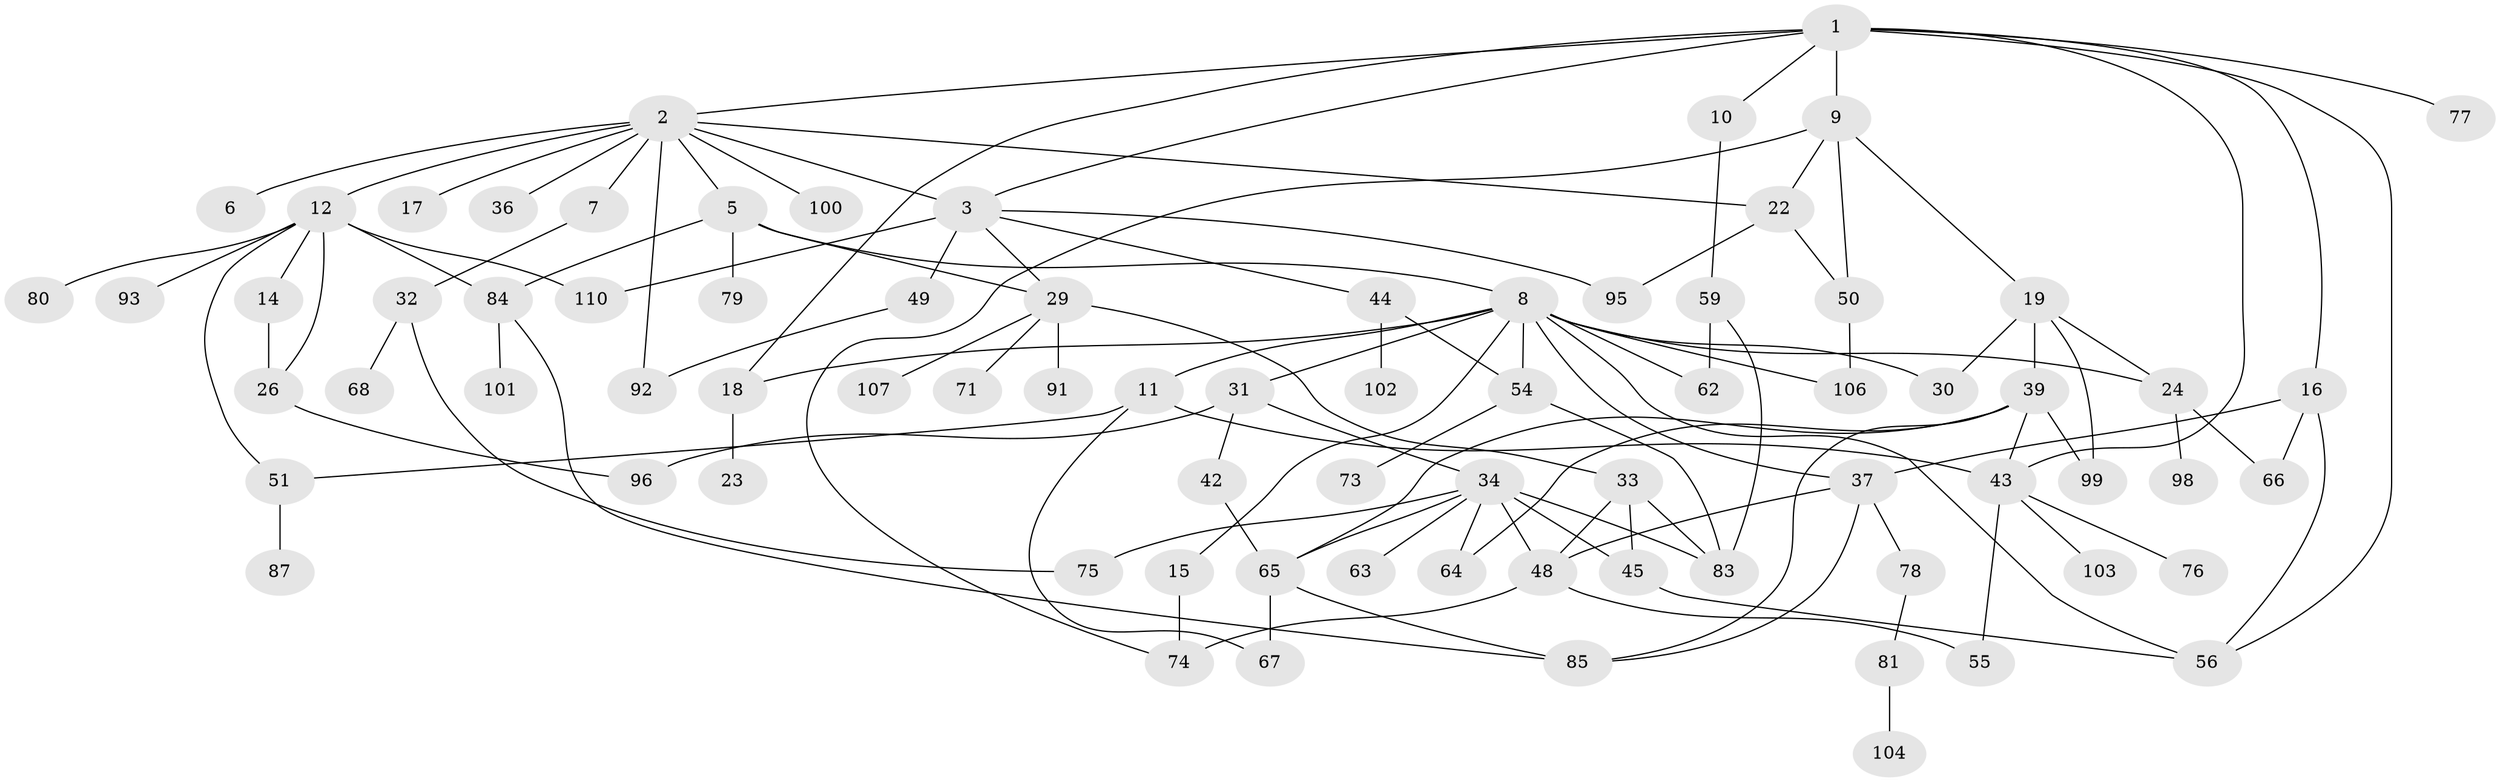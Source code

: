 // Generated by graph-tools (version 1.1) at 2025/51/02/27/25 19:51:41]
// undirected, 78 vertices, 119 edges
graph export_dot {
graph [start="1"]
  node [color=gray90,style=filled];
  1 [super="+20"];
  2 [super="+4"];
  3 [super="+28"];
  5;
  6;
  7;
  8 [super="+13"];
  9 [super="+40"];
  10 [super="+69"];
  11 [super="+27"];
  12 [super="+25"];
  14;
  15;
  16 [super="+35"];
  17 [super="+88"];
  18;
  19 [super="+21"];
  22 [super="+86"];
  23;
  24 [super="+57"];
  26;
  29 [super="+53"];
  30;
  31 [super="+47"];
  32 [super="+41"];
  33 [super="+38"];
  34 [super="+46"];
  36;
  37 [super="+97"];
  39 [super="+70"];
  42;
  43 [super="+61"];
  44 [super="+52"];
  45;
  48 [super="+58"];
  49;
  50 [super="+72"];
  51 [super="+82"];
  54 [super="+108"];
  55;
  56 [super="+60"];
  59;
  62;
  63;
  64;
  65;
  66;
  67;
  68;
  71;
  73;
  74;
  75;
  76;
  77;
  78;
  79;
  80 [super="+109"];
  81;
  83 [super="+94"];
  84 [super="+90"];
  85 [super="+89"];
  87;
  91;
  92;
  93;
  95;
  96 [super="+105"];
  98;
  99;
  100;
  101;
  102;
  103;
  104;
  106;
  107;
  110;
  1 -- 2;
  1 -- 3;
  1 -- 9;
  1 -- 10;
  1 -- 16;
  1 -- 77;
  1 -- 43;
  1 -- 56;
  1 -- 18;
  2 -- 7;
  2 -- 12;
  2 -- 22;
  2 -- 36;
  2 -- 17;
  2 -- 100;
  2 -- 5;
  2 -- 6;
  2 -- 92;
  2 -- 3;
  3 -- 29;
  3 -- 49;
  3 -- 110;
  3 -- 44;
  3 -- 95;
  5 -- 8;
  5 -- 79;
  5 -- 84;
  5 -- 29;
  7 -- 32;
  8 -- 11;
  8 -- 56;
  8 -- 106;
  8 -- 15;
  8 -- 18;
  8 -- 30;
  8 -- 62;
  8 -- 31;
  8 -- 37;
  8 -- 24;
  8 -- 54;
  9 -- 19;
  9 -- 22;
  9 -- 74;
  9 -- 50;
  10 -- 59;
  11 -- 43;
  11 -- 51;
  11 -- 67;
  12 -- 14;
  12 -- 80;
  12 -- 84;
  12 -- 26;
  12 -- 51;
  12 -- 93;
  12 -- 110;
  14 -- 26;
  15 -- 74;
  16 -- 56;
  16 -- 37;
  16 -- 66;
  18 -- 23;
  19 -- 39;
  19 -- 99;
  19 -- 24;
  19 -- 30;
  22 -- 50;
  22 -- 95;
  24 -- 66;
  24 -- 98;
  26 -- 96;
  29 -- 33;
  29 -- 91;
  29 -- 107;
  29 -- 71;
  31 -- 34 [weight=2];
  31 -- 42;
  31 -- 96;
  32 -- 75;
  32 -- 68;
  33 -- 83;
  33 -- 45;
  33 -- 48;
  34 -- 45;
  34 -- 48;
  34 -- 64;
  34 -- 65;
  34 -- 83;
  34 -- 75;
  34 -- 63;
  37 -- 78;
  37 -- 48;
  37 -- 85;
  39 -- 43;
  39 -- 85;
  39 -- 65;
  39 -- 64;
  39 -- 99;
  42 -- 65;
  43 -- 103;
  43 -- 55;
  43 -- 76;
  44 -- 54;
  44 -- 102;
  45 -- 56;
  48 -- 55;
  48 -- 74;
  49 -- 92;
  50 -- 106;
  51 -- 87;
  54 -- 73;
  54 -- 83;
  59 -- 62;
  59 -- 83;
  65 -- 67;
  65 -- 85;
  78 -- 81;
  81 -- 104;
  84 -- 101;
  84 -- 85;
}
